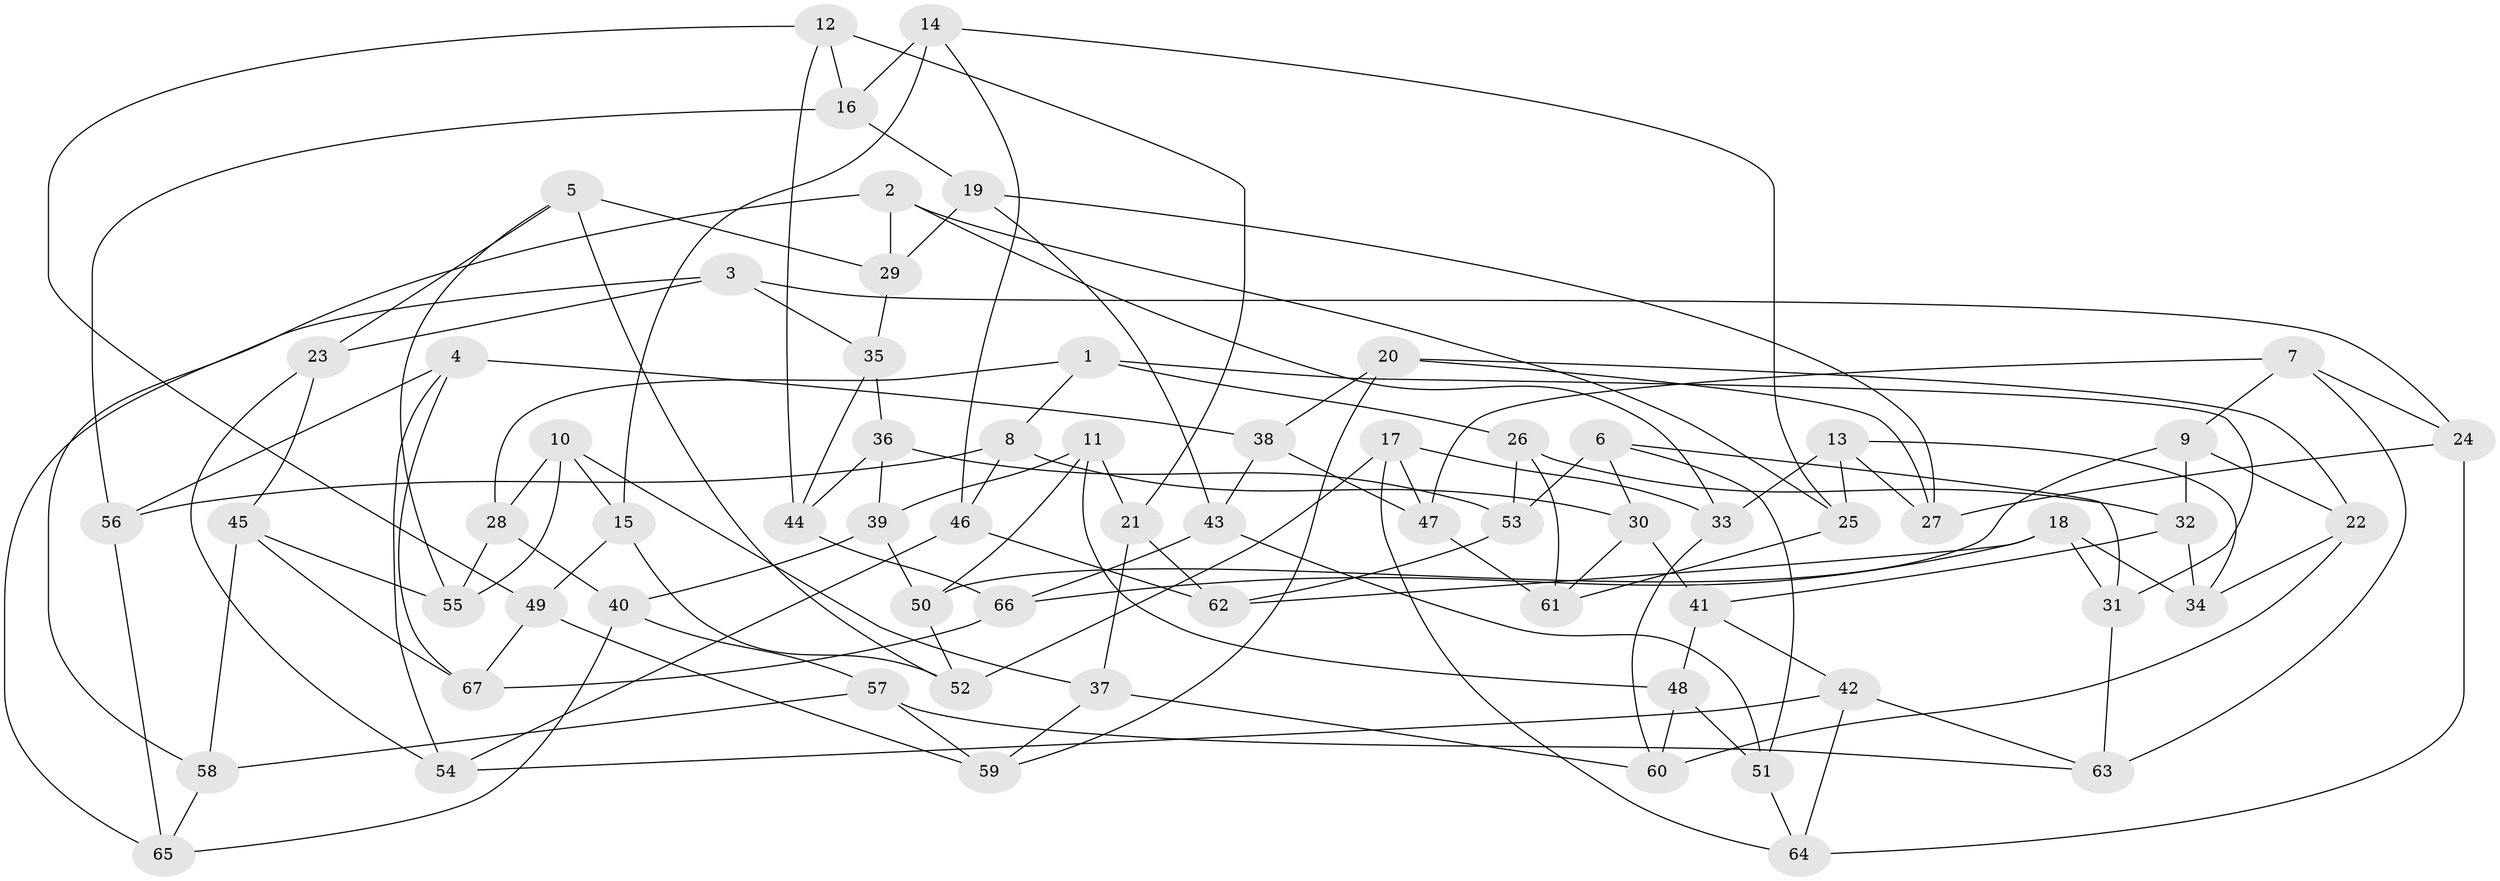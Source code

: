 // coarse degree distribution, {6: 0.6153846153846154, 4: 0.28205128205128205, 5: 0.10256410256410256}
// Generated by graph-tools (version 1.1) at 2025/42/03/06/25 10:42:26]
// undirected, 67 vertices, 134 edges
graph export_dot {
graph [start="1"]
  node [color=gray90,style=filled];
  1;
  2;
  3;
  4;
  5;
  6;
  7;
  8;
  9;
  10;
  11;
  12;
  13;
  14;
  15;
  16;
  17;
  18;
  19;
  20;
  21;
  22;
  23;
  24;
  25;
  26;
  27;
  28;
  29;
  30;
  31;
  32;
  33;
  34;
  35;
  36;
  37;
  38;
  39;
  40;
  41;
  42;
  43;
  44;
  45;
  46;
  47;
  48;
  49;
  50;
  51;
  52;
  53;
  54;
  55;
  56;
  57;
  58;
  59;
  60;
  61;
  62;
  63;
  64;
  65;
  66;
  67;
  1 -- 28;
  1 -- 8;
  1 -- 26;
  1 -- 31;
  2 -- 33;
  2 -- 29;
  2 -- 58;
  2 -- 25;
  3 -- 35;
  3 -- 65;
  3 -- 24;
  3 -- 23;
  4 -- 56;
  4 -- 67;
  4 -- 54;
  4 -- 38;
  5 -- 52;
  5 -- 23;
  5 -- 55;
  5 -- 29;
  6 -- 51;
  6 -- 30;
  6 -- 53;
  6 -- 31;
  7 -- 47;
  7 -- 63;
  7 -- 9;
  7 -- 24;
  8 -- 56;
  8 -- 46;
  8 -- 30;
  9 -- 22;
  9 -- 32;
  9 -- 50;
  10 -- 28;
  10 -- 55;
  10 -- 15;
  10 -- 37;
  11 -- 50;
  11 -- 21;
  11 -- 39;
  11 -- 48;
  12 -- 21;
  12 -- 16;
  12 -- 49;
  12 -- 44;
  13 -- 27;
  13 -- 25;
  13 -- 33;
  13 -- 34;
  14 -- 25;
  14 -- 16;
  14 -- 15;
  14 -- 46;
  15 -- 52;
  15 -- 49;
  16 -- 19;
  16 -- 56;
  17 -- 47;
  17 -- 64;
  17 -- 52;
  17 -- 33;
  18 -- 34;
  18 -- 66;
  18 -- 31;
  18 -- 62;
  19 -- 29;
  19 -- 43;
  19 -- 27;
  20 -- 59;
  20 -- 27;
  20 -- 38;
  20 -- 22;
  21 -- 62;
  21 -- 37;
  22 -- 60;
  22 -- 34;
  23 -- 54;
  23 -- 45;
  24 -- 64;
  24 -- 27;
  25 -- 61;
  26 -- 53;
  26 -- 32;
  26 -- 61;
  28 -- 40;
  28 -- 55;
  29 -- 35;
  30 -- 61;
  30 -- 41;
  31 -- 63;
  32 -- 34;
  32 -- 41;
  33 -- 60;
  35 -- 44;
  35 -- 36;
  36 -- 44;
  36 -- 39;
  36 -- 53;
  37 -- 59;
  37 -- 60;
  38 -- 43;
  38 -- 47;
  39 -- 40;
  39 -- 50;
  40 -- 57;
  40 -- 65;
  41 -- 48;
  41 -- 42;
  42 -- 54;
  42 -- 64;
  42 -- 63;
  43 -- 66;
  43 -- 51;
  44 -- 66;
  45 -- 67;
  45 -- 55;
  45 -- 58;
  46 -- 54;
  46 -- 62;
  47 -- 61;
  48 -- 60;
  48 -- 51;
  49 -- 67;
  49 -- 59;
  50 -- 52;
  51 -- 64;
  53 -- 62;
  56 -- 65;
  57 -- 58;
  57 -- 59;
  57 -- 63;
  58 -- 65;
  66 -- 67;
}
